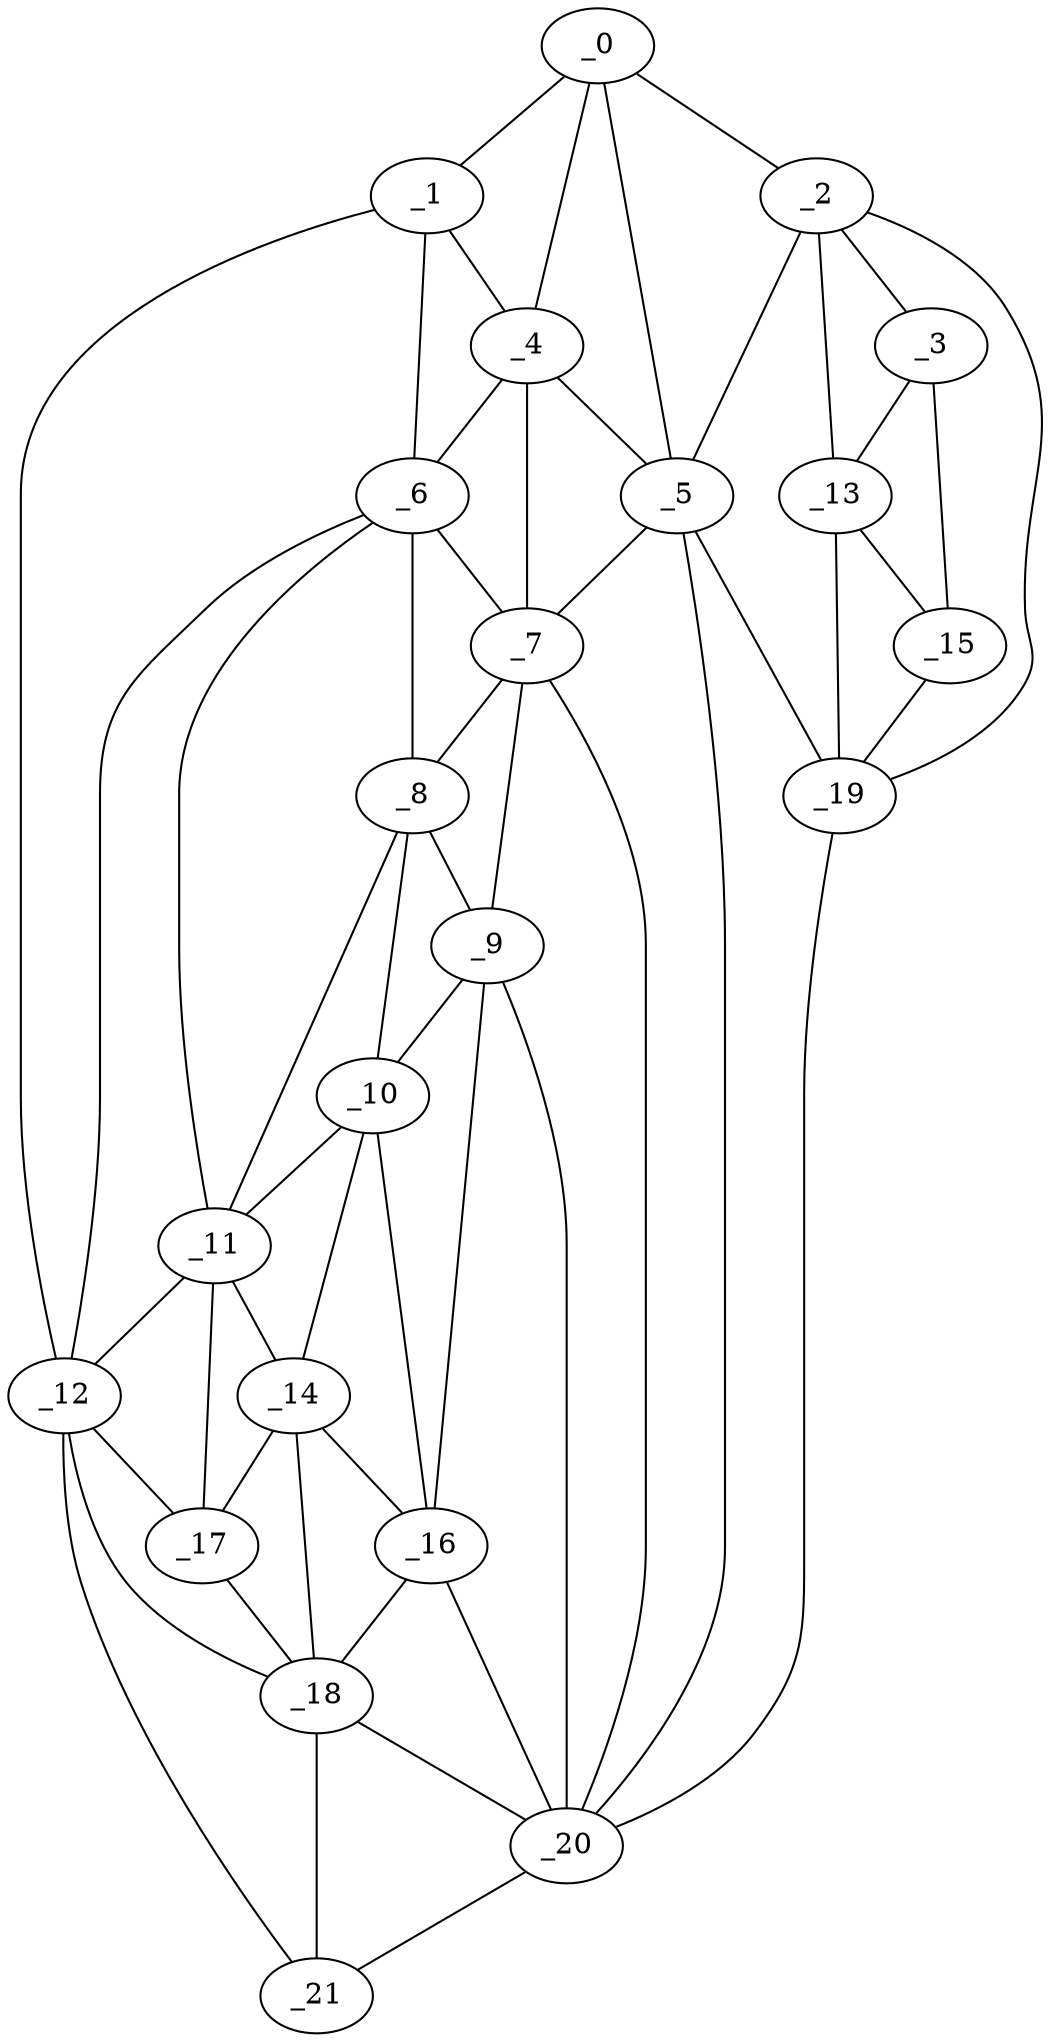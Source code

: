 graph "obj24__60.gxl" {
	_0	 [x=40,
		y=71];
	_1	 [x=40,
		y=79];
	_0 -- _1	 [valence=1];
	_2	 [x=42,
		y=29];
	_0 -- _2	 [valence=1];
	_4	 [x=50,
		y=74];
	_0 -- _4	 [valence=2];
	_5	 [x=54,
		y=70];
	_0 -- _5	 [valence=1];
	_1 -- _4	 [valence=2];
	_6	 [x=54,
		y=80];
	_1 -- _6	 [valence=1];
	_12	 [x=76,
		y=110];
	_1 -- _12	 [valence=1];
	_3	 [x=44,
		y=7];
	_2 -- _3	 [valence=1];
	_2 -- _5	 [valence=2];
	_13	 [x=89,
		y=28];
	_2 -- _13	 [valence=2];
	_19	 [x=93,
		y=49];
	_2 -- _19	 [valence=2];
	_3 -- _13	 [valence=2];
	_15	 [x=90,
		y=9];
	_3 -- _15	 [valence=1];
	_4 -- _5	 [valence=2];
	_4 -- _6	 [valence=2];
	_7	 [x=57,
		y=73];
	_4 -- _7	 [valence=1];
	_5 -- _7	 [valence=2];
	_5 -- _19	 [valence=1];
	_20	 [x=93,
		y=57];
	_5 -- _20	 [valence=2];
	_6 -- _7	 [valence=1];
	_8	 [x=60,
		y=80];
	_6 -- _8	 [valence=1];
	_11	 [x=76,
		y=99];
	_6 -- _11	 [valence=2];
	_6 -- _12	 [valence=1];
	_7 -- _8	 [valence=2];
	_9	 [x=61,
		y=76];
	_7 -- _9	 [valence=1];
	_7 -- _20	 [valence=1];
	_8 -- _9	 [valence=2];
	_10	 [x=76,
		y=88];
	_8 -- _10	 [valence=2];
	_8 -- _11	 [valence=2];
	_9 -- _10	 [valence=1];
	_16	 [x=90,
		y=81];
	_9 -- _16	 [valence=1];
	_9 -- _20	 [valence=2];
	_10 -- _11	 [valence=2];
	_14	 [x=89,
		y=93];
	_10 -- _14	 [valence=2];
	_10 -- _16	 [valence=2];
	_11 -- _12	 [valence=2];
	_11 -- _14	 [valence=2];
	_17	 [x=90,
		y=105];
	_11 -- _17	 [valence=2];
	_12 -- _17	 [valence=2];
	_18	 [x=92,
		y=108];
	_12 -- _18	 [valence=1];
	_21	 [x=93,
		y=118];
	_12 -- _21	 [valence=1];
	_13 -- _15	 [valence=2];
	_13 -- _19	 [valence=2];
	_14 -- _16	 [valence=1];
	_14 -- _17	 [valence=2];
	_14 -- _18	 [valence=2];
	_15 -- _19	 [valence=1];
	_16 -- _18	 [valence=1];
	_16 -- _20	 [valence=2];
	_17 -- _18	 [valence=2];
	_18 -- _20	 [valence=2];
	_18 -- _21	 [valence=2];
	_19 -- _20	 [valence=1];
	_20 -- _21	 [valence=1];
}
